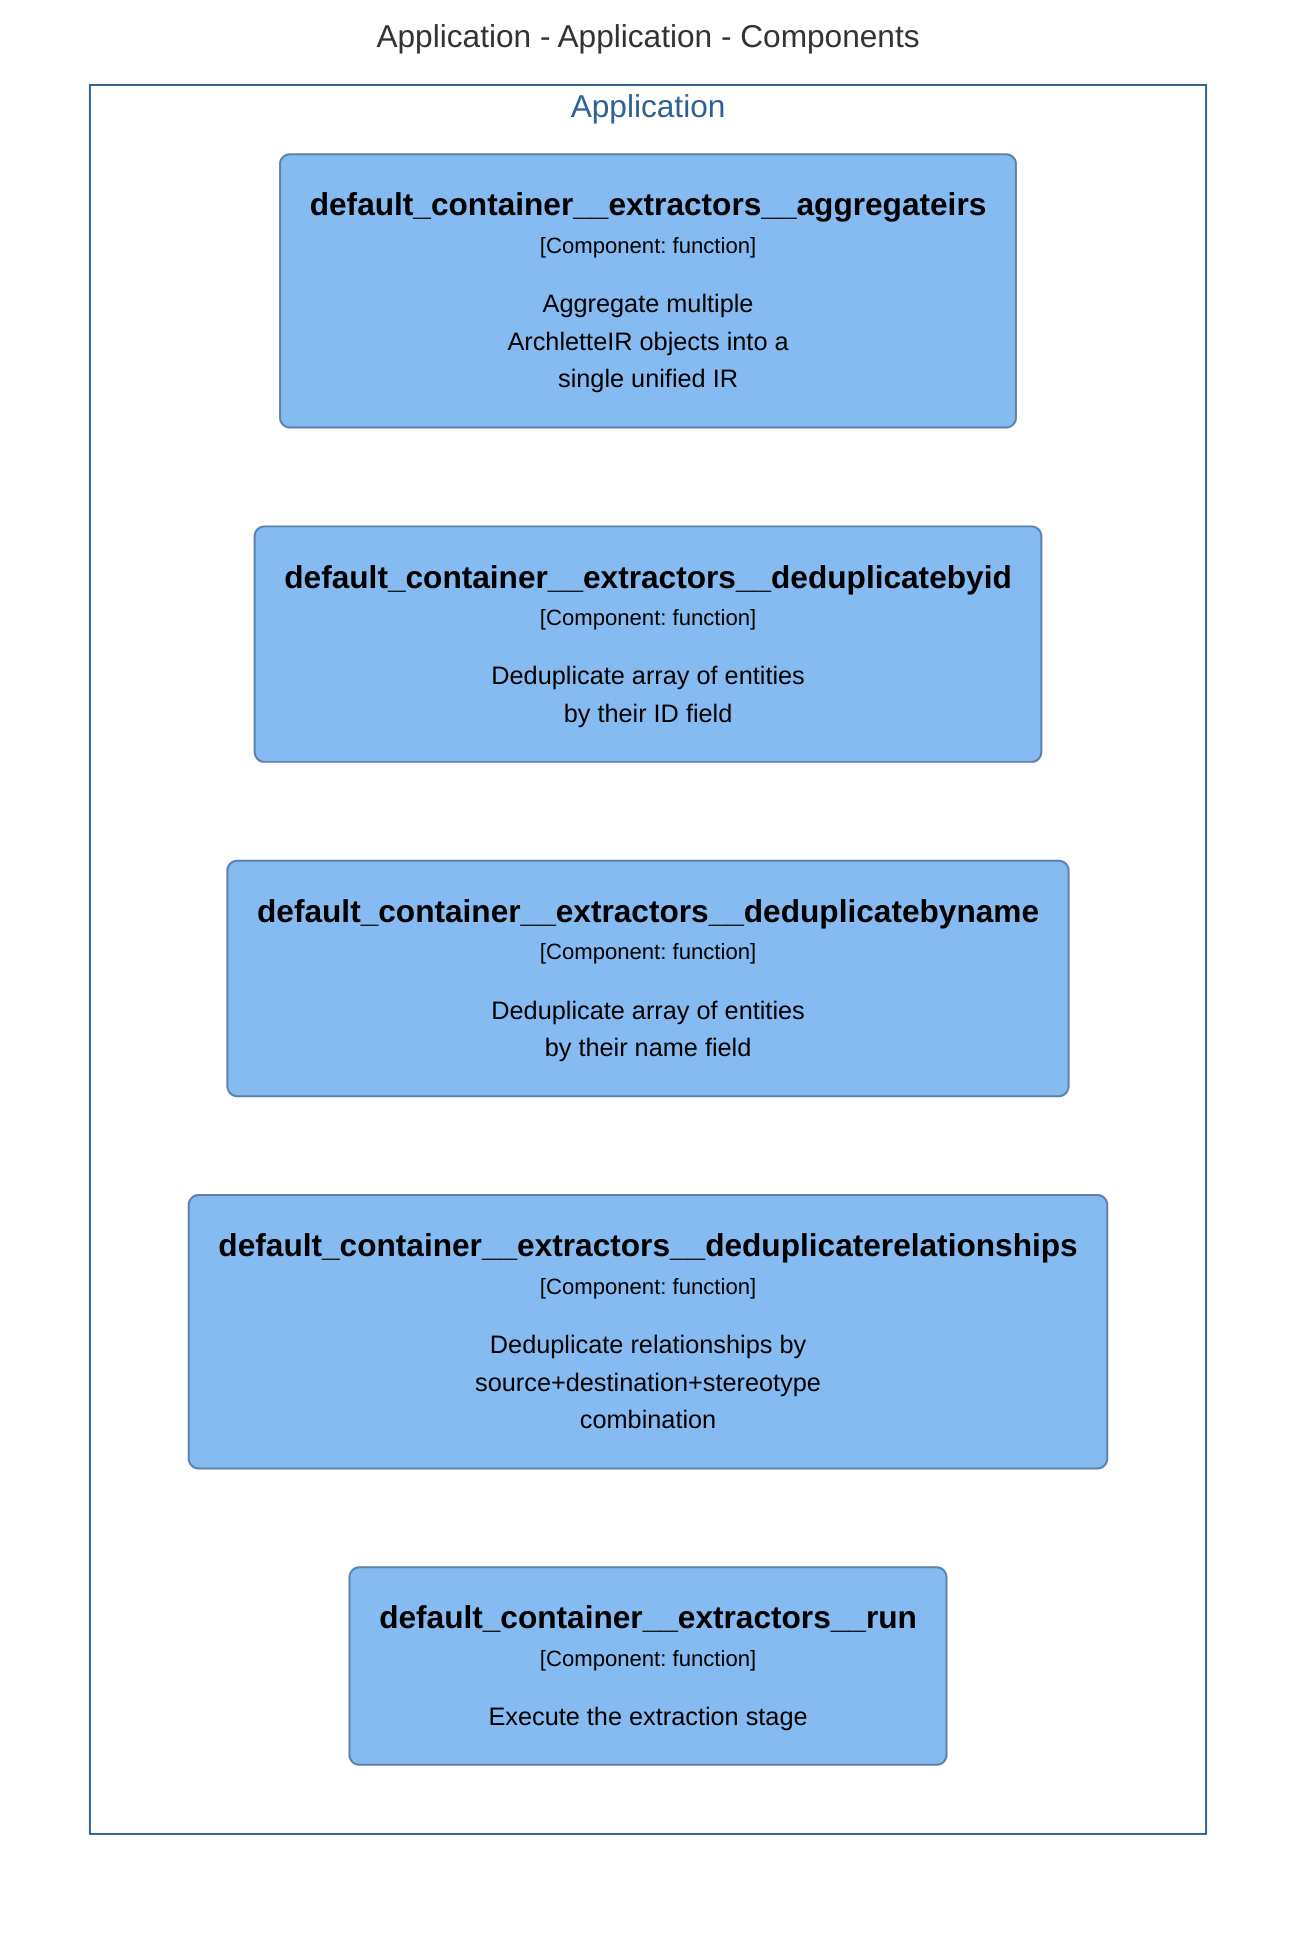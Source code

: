 graph TB
  linkStyle default fill:#ffffff

  subgraph diagram ["Application - Application - Components"]
    style diagram fill:#ffffff,stroke:#ffffff

    subgraph 8 ["Application"]
      style 8 fill:#ffffff,stroke:#2e6295,color:#2e6295

      24("<div style='font-weight: bold'>default_container__extractors__aggregateirs</div><div style='font-size: 70%; margin-top: 0px'>[Component: function]</div><div style='font-size: 80%; margin-top:10px'>Aggregate multiple<br />ArchletteIR objects into a<br />single unified IR</div>")
      style 24 fill:#85bbf0,stroke:#5d82a8,color:#000000
      25("<div style='font-weight: bold'>default_container__extractors__deduplicatebyid</div><div style='font-size: 70%; margin-top: 0px'>[Component: function]</div><div style='font-size: 80%; margin-top:10px'>Deduplicate array of entities<br />by their ID field</div>")
      style 25 fill:#85bbf0,stroke:#5d82a8,color:#000000
      26("<div style='font-weight: bold'>default_container__extractors__deduplicatebyname</div><div style='font-size: 70%; margin-top: 0px'>[Component: function]</div><div style='font-size: 80%; margin-top:10px'>Deduplicate array of entities<br />by their name field</div>")
      style 26 fill:#85bbf0,stroke:#5d82a8,color:#000000
      27("<div style='font-weight: bold'>default_container__extractors__deduplicaterelationships</div><div style='font-size: 70%; margin-top: 0px'>[Component: function]</div><div style='font-size: 80%; margin-top:10px'>Deduplicate relationships by<br />source+destination+stereotype<br />combination</div>")
      style 27 fill:#85bbf0,stroke:#5d82a8,color:#000000
      28("<div style='font-weight: bold'>default_container__extractors__run</div><div style='font-size: 70%; margin-top: 0px'>[Component: function]</div><div style='font-size: 80%; margin-top:10px'>Execute the extraction stage</div>")
      style 28 fill:#85bbf0,stroke:#5d82a8,color:#000000
    end

  end